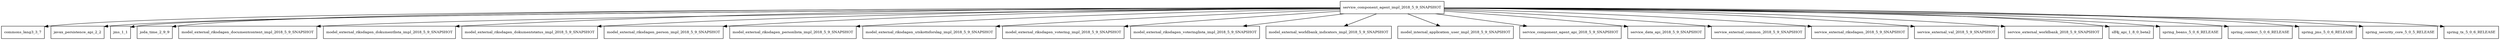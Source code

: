 digraph service_component_agent_impl_2018_5_9_SNAPSHOT_dependencies {
  node [shape = box, fontsize=10.0];
  service_component_agent_impl_2018_5_9_SNAPSHOT -> commons_lang3_3_7;
  service_component_agent_impl_2018_5_9_SNAPSHOT -> javax_persistence_api_2_2;
  service_component_agent_impl_2018_5_9_SNAPSHOT -> jms_1_1;
  service_component_agent_impl_2018_5_9_SNAPSHOT -> joda_time_2_9_9;
  service_component_agent_impl_2018_5_9_SNAPSHOT -> model_external_riksdagen_documentcontent_impl_2018_5_9_SNAPSHOT;
  service_component_agent_impl_2018_5_9_SNAPSHOT -> model_external_riksdagen_dokumentlista_impl_2018_5_9_SNAPSHOT;
  service_component_agent_impl_2018_5_9_SNAPSHOT -> model_external_riksdagen_dokumentstatus_impl_2018_5_9_SNAPSHOT;
  service_component_agent_impl_2018_5_9_SNAPSHOT -> model_external_riksdagen_person_impl_2018_5_9_SNAPSHOT;
  service_component_agent_impl_2018_5_9_SNAPSHOT -> model_external_riksdagen_personlista_impl_2018_5_9_SNAPSHOT;
  service_component_agent_impl_2018_5_9_SNAPSHOT -> model_external_riksdagen_utskottsforslag_impl_2018_5_9_SNAPSHOT;
  service_component_agent_impl_2018_5_9_SNAPSHOT -> model_external_riksdagen_votering_impl_2018_5_9_SNAPSHOT;
  service_component_agent_impl_2018_5_9_SNAPSHOT -> model_external_riksdagen_voteringlista_impl_2018_5_9_SNAPSHOT;
  service_component_agent_impl_2018_5_9_SNAPSHOT -> model_external_worldbank_indicators_impl_2018_5_9_SNAPSHOT;
  service_component_agent_impl_2018_5_9_SNAPSHOT -> model_internal_application_user_impl_2018_5_9_SNAPSHOT;
  service_component_agent_impl_2018_5_9_SNAPSHOT -> service_component_agent_api_2018_5_9_SNAPSHOT;
  service_component_agent_impl_2018_5_9_SNAPSHOT -> service_data_api_2018_5_9_SNAPSHOT;
  service_component_agent_impl_2018_5_9_SNAPSHOT -> service_external_common_2018_5_9_SNAPSHOT;
  service_component_agent_impl_2018_5_9_SNAPSHOT -> service_external_riksdagen_2018_5_9_SNAPSHOT;
  service_component_agent_impl_2018_5_9_SNAPSHOT -> service_external_val_2018_5_9_SNAPSHOT;
  service_component_agent_impl_2018_5_9_SNAPSHOT -> service_external_worldbank_2018_5_9_SNAPSHOT;
  service_component_agent_impl_2018_5_9_SNAPSHOT -> slf4j_api_1_8_0_beta2;
  service_component_agent_impl_2018_5_9_SNAPSHOT -> spring_beans_5_0_6_RELEASE;
  service_component_agent_impl_2018_5_9_SNAPSHOT -> spring_context_5_0_6_RELEASE;
  service_component_agent_impl_2018_5_9_SNAPSHOT -> spring_jms_5_0_6_RELEASE;
  service_component_agent_impl_2018_5_9_SNAPSHOT -> spring_security_core_5_0_5_RELEASE;
  service_component_agent_impl_2018_5_9_SNAPSHOT -> spring_tx_5_0_6_RELEASE;
}
